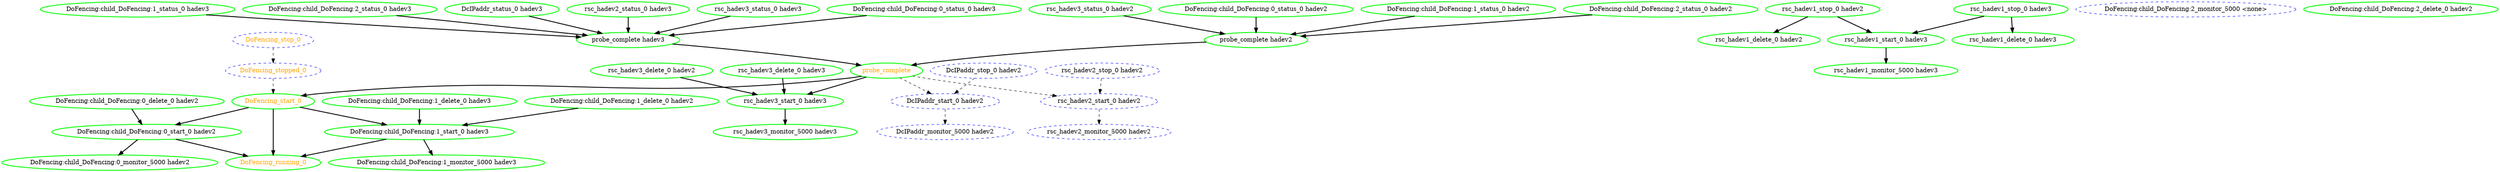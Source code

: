 digraph "g" {
	size = "30,30"
"DoFencing:child_DoFencing:0_monitor_5000 hadev2" [ style=bold color="green" fontcolor="black" ]
"rsc_hadev1_monitor_5000 hadev3" [ style=bold color="green" fontcolor="black" ]
"DoFencing:child_DoFencing:0_start_0 hadev2" [ style=bold color="green" fontcolor="black" ]
"DoFencing:child_DoFencing:0_delete_0 hadev2" [ style=bold color="green" fontcolor="black" ]
"rsc_hadev2_monitor_5000 hadev2" [ style="dashed" color="blue" fontcolor="black" ]
"DoFencing:child_DoFencing:1_delete_0 hadev2" [ style=bold color="green" fontcolor="black" ]
"rsc_hadev3_start_0 hadev3" [ style=bold color="green" fontcolor="black" ]
"rsc_hadev3_delete_0 hadev2" [ style=bold color="green" fontcolor="black" ]
"DoFencing:child_DoFencing:2_monitor_5000 <none>" [ style="dashed" color="blue" fontcolor="black" ]
"DoFencing:child_DoFencing:2_delete_0 hadev2" [ style=bold color="green" fontcolor="black" ]
"DcIPaddr_monitor_5000 hadev2" [ style="dashed" color="blue" fontcolor="black" ]
"rsc_hadev1_start_0 hadev3" [ style=bold color="green" fontcolor="black" ]
"rsc_hadev3_monitor_5000 hadev3" [ style=bold color="green" fontcolor="black" ]
"rsc_hadev3_delete_0 hadev3" [ style=bold color="green" fontcolor="black" ]
"DoFencing:child_DoFencing:1_monitor_5000 hadev3" [ style=bold color="green" fontcolor="black" ]
"DoFencing:child_DoFencing:1_delete_0 hadev3" [ style=bold color="green" fontcolor="black" ]
"probe_complete" [ style=bold color="green" fontcolor="orange" ]
"probe_complete hadev2" [ style=bold color="green" fontcolor="black" ]
"rsc_hadev3_status_0 hadev2" [ style=bold color="green" fontcolor="black" ]
"DoFencing:child_DoFencing:0_status_0 hadev2" [ style=bold color="green" fontcolor="black" ]
"DoFencing:child_DoFencing:1_status_0 hadev2" [ style=bold color="green" fontcolor="black" ]
"DoFencing:child_DoFencing:2_status_0 hadev2" [ style=bold color="green" fontcolor="black" ]
"probe_complete hadev3" [ style=bold color="green" fontcolor="black" ]
"DcIPaddr_status_0 hadev3" [ style=bold color="green" fontcolor="black" ]
"rsc_hadev2_status_0 hadev3" [ style=bold color="green" fontcolor="black" ]
"rsc_hadev3_status_0 hadev3" [ style=bold color="green" fontcolor="black" ]
"DoFencing:child_DoFencing:0_status_0 hadev3" [ style=bold color="green" fontcolor="black" ]
"DoFencing:child_DoFencing:1_status_0 hadev3" [ style=bold color="green" fontcolor="black" ]
"DoFencing:child_DoFencing:2_status_0 hadev3" [ style=bold color="green" fontcolor="black" ]
"DcIPaddr_stop_0 hadev2" [ style="dashed" color="blue" fontcolor="black" ]
"DcIPaddr_start_0 hadev2" [ style="dashed" color="blue" fontcolor="black" ]
"rsc_hadev1_stop_0 hadev2" [ style=bold color="green" fontcolor="black" ]
"rsc_hadev1_delete_0 hadev2" [ style=bold color="green" fontcolor="black" ]
"rsc_hadev1_stop_0 hadev3" [ style=bold color="green" fontcolor="black" ]
"rsc_hadev1_delete_0 hadev3" [ style=bold color="green" fontcolor="black" ]
"rsc_hadev2_stop_0 hadev2" [ style="dashed" color="blue" fontcolor="black" ]
"rsc_hadev2_start_0 hadev2" [ style="dashed" color="blue" fontcolor="black" ]
"DoFencing:child_DoFencing:1_start_0 hadev3" [ style=bold color="green" fontcolor="black" ]
"DoFencing_start_0" [ style=bold color="green" fontcolor="orange" ]
"DoFencing_running_0" [ style=bold color="green" fontcolor="orange" ]
"DoFencing_stop_0" [ style="dashed" color="blue" fontcolor="orange" ]
"DoFencing_stopped_0" [ style="dashed" color="blue" fontcolor="orange" ]
"DoFencing:child_DoFencing:0_start_0 hadev2" -> "DoFencing:child_DoFencing:0_monitor_5000 hadev2" [ style = bold]
"rsc_hadev1_start_0 hadev3" -> "rsc_hadev1_monitor_5000 hadev3" [ style = bold]
"DoFencing:child_DoFencing:0_delete_0 hadev2" -> "DoFencing:child_DoFencing:0_start_0 hadev2" [ style = bold]
"DoFencing_start_0" -> "DoFencing:child_DoFencing:0_start_0 hadev2" [ style = bold]
"rsc_hadev2_start_0 hadev2" -> "rsc_hadev2_monitor_5000 hadev2" [ style = dashed]
"rsc_hadev3_delete_0 hadev2" -> "rsc_hadev3_start_0 hadev3" [ style = bold]
"rsc_hadev3_delete_0 hadev3" -> "rsc_hadev3_start_0 hadev3" [ style = bold]
"probe_complete" -> "rsc_hadev3_start_0 hadev3" [ style = bold]
"DcIPaddr_start_0 hadev2" -> "DcIPaddr_monitor_5000 hadev2" [ style = dashed]
"rsc_hadev1_stop_0 hadev2" -> "rsc_hadev1_start_0 hadev3" [ style = bold]
"rsc_hadev1_stop_0 hadev3" -> "rsc_hadev1_start_0 hadev3" [ style = bold]
"rsc_hadev3_start_0 hadev3" -> "rsc_hadev3_monitor_5000 hadev3" [ style = bold]
"DoFencing:child_DoFencing:1_start_0 hadev3" -> "DoFencing:child_DoFencing:1_monitor_5000 hadev3" [ style = bold]
"probe_complete hadev2" -> "probe_complete" [ style = bold]
"probe_complete hadev3" -> "probe_complete" [ style = bold]
"rsc_hadev3_status_0 hadev2" -> "probe_complete hadev2" [ style = bold]
"DoFencing:child_DoFencing:0_status_0 hadev2" -> "probe_complete hadev2" [ style = bold]
"DoFencing:child_DoFencing:1_status_0 hadev2" -> "probe_complete hadev2" [ style = bold]
"DoFencing:child_DoFencing:2_status_0 hadev2" -> "probe_complete hadev2" [ style = bold]
"DcIPaddr_status_0 hadev3" -> "probe_complete hadev3" [ style = bold]
"rsc_hadev2_status_0 hadev3" -> "probe_complete hadev3" [ style = bold]
"rsc_hadev3_status_0 hadev3" -> "probe_complete hadev3" [ style = bold]
"DoFencing:child_DoFencing:0_status_0 hadev3" -> "probe_complete hadev3" [ style = bold]
"DoFencing:child_DoFencing:1_status_0 hadev3" -> "probe_complete hadev3" [ style = bold]
"DoFencing:child_DoFencing:2_status_0 hadev3" -> "probe_complete hadev3" [ style = bold]
"probe_complete" -> "DcIPaddr_start_0 hadev2" [ style = dashed]
"DcIPaddr_stop_0 hadev2" -> "DcIPaddr_start_0 hadev2" [ style = dashed]
"rsc_hadev1_stop_0 hadev2" -> "rsc_hadev1_delete_0 hadev2" [ style = bold]
"rsc_hadev1_stop_0 hadev3" -> "rsc_hadev1_delete_0 hadev3" [ style = bold]
"probe_complete" -> "rsc_hadev2_start_0 hadev2" [ style = dashed]
"rsc_hadev2_stop_0 hadev2" -> "rsc_hadev2_start_0 hadev2" [ style = dashed]
"DoFencing:child_DoFencing:1_delete_0 hadev2" -> "DoFencing:child_DoFencing:1_start_0 hadev3" [ style = bold]
"DoFencing:child_DoFencing:1_delete_0 hadev3" -> "DoFencing:child_DoFencing:1_start_0 hadev3" [ style = bold]
"DoFencing_start_0" -> "DoFencing:child_DoFencing:1_start_0 hadev3" [ style = bold]
"probe_complete" -> "DoFencing_start_0" [ style = bold]
"DoFencing_stopped_0" -> "DoFencing_start_0" [ style = dashed]
"DoFencing:child_DoFencing:0_start_0 hadev2" -> "DoFencing_running_0" [ style = bold]
"DoFencing:child_DoFencing:1_start_0 hadev3" -> "DoFencing_running_0" [ style = bold]
"DoFencing_start_0" -> "DoFencing_running_0" [ style = bold]
"DoFencing_stop_0" -> "DoFencing_stopped_0" [ style = dashed]
}
